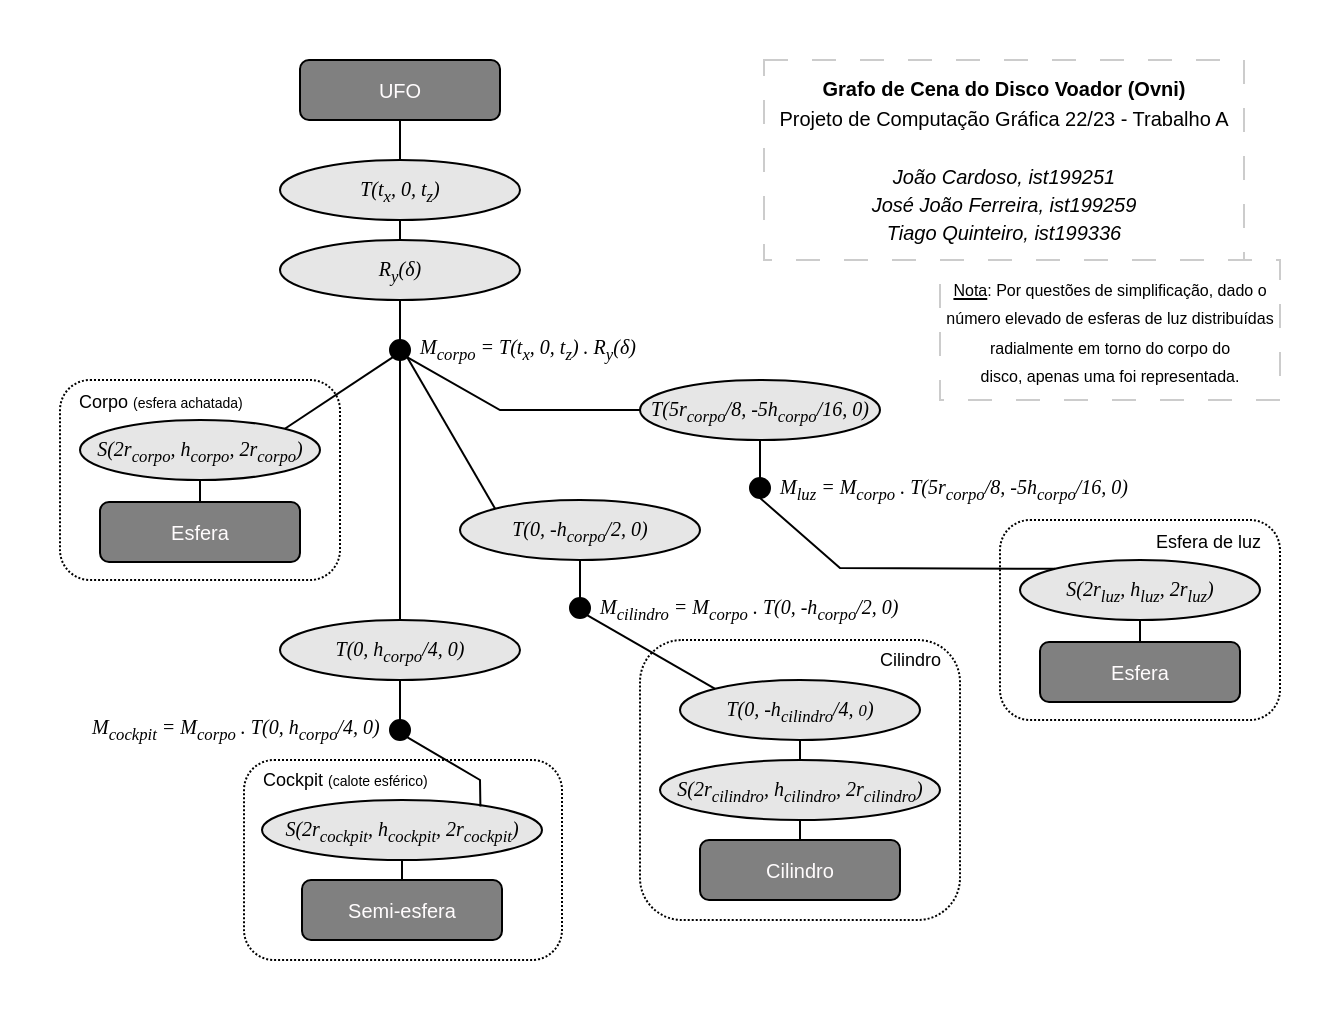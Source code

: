 <mxfile version="21.2.9" type="device">
  <diagram id="C5RBs43oDa-KdzZeNtuy" name="Page-1">
    <mxGraphModel dx="1050" dy="573" grid="1" gridSize="10" guides="1" tooltips="1" connect="1" arrows="1" fold="1" page="1" pageScale="1" pageWidth="827" pageHeight="1169" math="0" shadow="0">
      <root>
        <mxCell id="WIyWlLk6GJQsqaUBKTNV-0" />
        <mxCell id="WIyWlLk6GJQsqaUBKTNV-1" parent="WIyWlLk6GJQsqaUBKTNV-0" />
        <mxCell id="NHXv4hmjW0D5qCGexsZB-18" value="" style="rounded=0;whiteSpace=wrap;html=1;fillColor=default;strokeColor=none;shadow=0;" vertex="1" parent="WIyWlLk6GJQsqaUBKTNV-1">
          <mxGeometry x="10" y="60" width="670" height="510" as="geometry" />
        </mxCell>
        <mxCell id="v4nWJPfUB4EfZm27fNRs-55" value="&lt;font size=&quot;1&quot; style=&quot;text-align: center;&quot; face=&quot;Times New Roman&quot;&gt;&lt;i&gt;M&lt;sub&gt;cockpit&lt;/sub&gt;&lt;/i&gt;&lt;/font&gt;&lt;font style=&quot;text-align: center;&quot; size=&quot;1&quot; face=&quot;Times New Roman&quot;&gt;&lt;i&gt;&amp;nbsp;=&amp;nbsp;&lt;/i&gt;&lt;/font&gt;&lt;i style=&quot;font-family: &amp;quot;Times New Roman&amp;quot;; font-size: x-small; text-align: center;&quot;&gt;M&lt;sub&gt;corpo&lt;/sub&gt;&lt;/i&gt;&lt;i style=&quot;font-family: &amp;quot;Times New Roman&amp;quot;; font-size: x-small; text-align: center;&quot;&gt;&amp;nbsp;.&amp;nbsp;&lt;/i&gt;&lt;i style=&quot;text-align: center; font-family: &amp;quot;Times New Roman&amp;quot;; font-size: x-small;&quot;&gt;T(0,&amp;nbsp;&lt;/i&gt;&lt;i style=&quot;border-color: var(--border-color); text-align: center; font-family: &amp;quot;Times New Roman&amp;quot;; font-size: x-small;&quot;&gt;h&lt;sub style=&quot;border-color: var(--border-color);&quot;&gt;corpo&lt;/sub&gt;&lt;/i&gt;&lt;i style=&quot;border-color: var(--border-color); text-align: center; font-family: &amp;quot;Times New Roman&amp;quot;; font-size: x-small;&quot;&gt;/4&lt;/i&gt;&lt;i style=&quot;text-align: center; font-family: &amp;quot;Times New Roman&amp;quot;; font-size: x-small;&quot;&gt;, 0)&lt;/i&gt;" style="text;whiteSpace=wrap;html=1;fontSize=9;fontFamily=Helvetica;fontColor=#000000;" parent="WIyWlLk6GJQsqaUBKTNV-1" vertex="1">
          <mxGeometry x="54" y="411" width="148" height="30" as="geometry" />
        </mxCell>
        <mxCell id="WIyWlLk6GJQsqaUBKTNV-3" value="&lt;font color=&quot;#fffcfd&quot;&gt;&lt;span style=&quot;font-size: 10px;&quot;&gt;UFO&lt;/span&gt;&lt;/font&gt;" style="rounded=1;whiteSpace=wrap;html=1;fontSize=12;glass=0;strokeWidth=1;shadow=0;fillColor=#808080;" parent="WIyWlLk6GJQsqaUBKTNV-1" vertex="1">
          <mxGeometry x="160" y="90" width="100" height="30" as="geometry" />
        </mxCell>
        <mxCell id="v4nWJPfUB4EfZm27fNRs-0" value="" style="endArrow=none;html=1;rounded=0;entryX=0.5;entryY=1;entryDx=0;entryDy=0;exitX=0.5;exitY=0;exitDx=0;exitDy=0;" parent="WIyWlLk6GJQsqaUBKTNV-1" source="v4nWJPfUB4EfZm27fNRs-3" target="WIyWlLk6GJQsqaUBKTNV-3" edge="1">
          <mxGeometry width="50" height="50" relative="1" as="geometry">
            <mxPoint x="220" y="170" as="sourcePoint" />
            <mxPoint x="280" y="160" as="targetPoint" />
          </mxGeometry>
        </mxCell>
        <mxCell id="v4nWJPfUB4EfZm27fNRs-3" value="&lt;font size=&quot;1&quot; face=&quot;Times New Roman&quot; style=&quot;&quot;&gt;&lt;i style=&quot;&quot;&gt;T(t&lt;sub&gt;x&lt;/sub&gt;, 0, t&lt;sub&gt;z&lt;/sub&gt;)&lt;/i&gt;&lt;/font&gt;" style="ellipse;whiteSpace=wrap;html=1;rounded=1;fillColor=#E6E6E6;" parent="WIyWlLk6GJQsqaUBKTNV-1" vertex="1">
          <mxGeometry x="150" y="140" width="120" height="30" as="geometry" />
        </mxCell>
        <mxCell id="v4nWJPfUB4EfZm27fNRs-4" value="" style="endArrow=none;html=1;rounded=0;fontSize=10;fontColor=#FFFCFD;entryX=0.5;entryY=1;entryDx=0;entryDy=0;" parent="WIyWlLk6GJQsqaUBKTNV-1" edge="1">
          <mxGeometry width="50" height="50" relative="1" as="geometry">
            <mxPoint x="210" y="230" as="sourcePoint" />
            <mxPoint x="210" y="210" as="targetPoint" />
          </mxGeometry>
        </mxCell>
        <mxCell id="v4nWJPfUB4EfZm27fNRs-5" value="" style="endArrow=none;html=1;rounded=0;fontSize=10;fontColor=#FFFCFD;startArrow=none;" parent="WIyWlLk6GJQsqaUBKTNV-1" edge="1">
          <mxGeometry width="50" height="50" relative="1" as="geometry">
            <mxPoint x="210" y="180" as="sourcePoint" />
            <mxPoint x="210" y="180" as="targetPoint" />
          </mxGeometry>
        </mxCell>
        <mxCell id="v4nWJPfUB4EfZm27fNRs-6" value="" style="ellipse;whiteSpace=wrap;html=1;rounded=1;labelBackgroundColor=#E6E6E6;strokeColor=#000000;fontSize=10;fontColor=#FFFCFD;fillColor=#000000;" parent="WIyWlLk6GJQsqaUBKTNV-1" vertex="1">
          <mxGeometry x="205" y="230" width="10" height="10" as="geometry" />
        </mxCell>
        <mxCell id="v4nWJPfUB4EfZm27fNRs-7" value="" style="endArrow=none;html=1;rounded=0;fontSize=10;fontColor=#FFFCFD;entryX=0;entryY=1;entryDx=0;entryDy=0;exitX=1;exitY=0;exitDx=0;exitDy=0;" parent="WIyWlLk6GJQsqaUBKTNV-1" source="v4nWJPfUB4EfZm27fNRs-11" target="v4nWJPfUB4EfZm27fNRs-6" edge="1">
          <mxGeometry width="50" height="50" relative="1" as="geometry">
            <mxPoint x="160" y="260" as="sourcePoint" />
            <mxPoint x="200" y="250" as="targetPoint" />
          </mxGeometry>
        </mxCell>
        <mxCell id="v4nWJPfUB4EfZm27fNRs-8" value="" style="endArrow=none;html=1;rounded=0;fontSize=10;fontColor=#FFFCFD;entryX=0.5;entryY=1;entryDx=0;entryDy=0;" parent="WIyWlLk6GJQsqaUBKTNV-1" target="v4nWJPfUB4EfZm27fNRs-3" edge="1">
          <mxGeometry width="50" height="50" relative="1" as="geometry">
            <mxPoint x="210" y="180" as="sourcePoint" />
            <mxPoint x="230" y="140" as="targetPoint" />
          </mxGeometry>
        </mxCell>
        <mxCell id="v4nWJPfUB4EfZm27fNRs-9" value="&lt;font size=&quot;1&quot; face=&quot;Times New Roman&quot; style=&quot;&quot;&gt;&lt;i style=&quot;&quot;&gt;R&lt;sub&gt;y&lt;/sub&gt;(&lt;/i&gt;&lt;/font&gt;&lt;font size=&quot;1&quot; face=&quot;Times New Roman&quot;&gt;&lt;i&gt;δ)&lt;/i&gt;&lt;/font&gt;" style="ellipse;whiteSpace=wrap;html=1;rounded=1;fillColor=#E6E6E6;" parent="WIyWlLk6GJQsqaUBKTNV-1" vertex="1">
          <mxGeometry x="150" y="180" width="120" height="30" as="geometry" />
        </mxCell>
        <mxCell id="v4nWJPfUB4EfZm27fNRs-10" value="" style="rounded=1;whiteSpace=wrap;html=1;labelBackgroundColor=#E6E6E6;strokeColor=#000000;fontFamily=Times New Roman;fontSize=8;fontColor=#FFFCFD;fillColor=none;dashed=1;dashPattern=1 1;" parent="WIyWlLk6GJQsqaUBKTNV-1" vertex="1">
          <mxGeometry x="40" y="250" width="140" height="100" as="geometry" />
        </mxCell>
        <mxCell id="v4nWJPfUB4EfZm27fNRs-17" style="edgeStyle=orthogonalEdgeStyle;rounded=0;orthogonalLoop=1;jettySize=auto;html=1;exitX=0.5;exitY=1;exitDx=0;exitDy=0;entryX=0.5;entryY=0;entryDx=0;entryDy=0;fontFamily=Times New Roman;fontSize=6;fontColor=#FFFCFD;endArrow=none;endFill=0;" parent="WIyWlLk6GJQsqaUBKTNV-1" source="v4nWJPfUB4EfZm27fNRs-11" target="v4nWJPfUB4EfZm27fNRs-12" edge="1">
          <mxGeometry relative="1" as="geometry" />
        </mxCell>
        <mxCell id="v4nWJPfUB4EfZm27fNRs-11" value="&lt;font size=&quot;1&quot; face=&quot;Times New Roman&quot;&gt;&lt;i&gt;S(2r&lt;sub&gt;corpo&lt;/sub&gt;, h&lt;/i&gt;&lt;/font&gt;&lt;i style=&quot;font-family: &amp;quot;Times New Roman&amp;quot;; font-size: x-small;&quot;&gt;&lt;sub&gt;corpo&lt;/sub&gt;&lt;/i&gt;&lt;font size=&quot;1&quot; face=&quot;Times New Roman&quot;&gt;&lt;i&gt;, 2&lt;/i&gt;&lt;/font&gt;&lt;i style=&quot;font-family: &amp;quot;Times New Roman&amp;quot;; font-size: x-small;&quot;&gt;r&lt;sub&gt;corpo&lt;/sub&gt;&lt;/i&gt;&lt;font size=&quot;1&quot; face=&quot;Times New Roman&quot;&gt;&lt;i&gt;)&lt;/i&gt;&lt;/font&gt;" style="ellipse;whiteSpace=wrap;html=1;rounded=1;fillColor=#E6E6E6;" parent="WIyWlLk6GJQsqaUBKTNV-1" vertex="1">
          <mxGeometry x="50" y="270" width="120" height="30" as="geometry" />
        </mxCell>
        <mxCell id="v4nWJPfUB4EfZm27fNRs-12" value="&lt;font color=&quot;#fffcfd&quot; style=&quot;font-size: 10px;&quot;&gt;Esfera&lt;/font&gt;" style="rounded=1;whiteSpace=wrap;html=1;fontSize=12;glass=0;strokeWidth=1;shadow=0;fillColor=#808080;" parent="WIyWlLk6GJQsqaUBKTNV-1" vertex="1">
          <mxGeometry x="60" y="311" width="100" height="30" as="geometry" />
        </mxCell>
        <mxCell id="v4nWJPfUB4EfZm27fNRs-19" value="&lt;font color=&quot;#000000&quot; style=&quot;line-height: 1.2; font-size: 9px;&quot; face=&quot;Helvetica&quot;&gt;&amp;nbsp; &amp;nbsp;Corpo &lt;/font&gt;&lt;font color=&quot;#000000&quot; style=&quot;line-height: 1.2; font-size: 7px;&quot; face=&quot;Helvetica&quot;&gt;(esfera achatada)&lt;/font&gt;" style="text;html=1;align=left;verticalAlign=middle;whiteSpace=wrap;rounded=0;dashed=1;dashPattern=1 1;labelBackgroundColor=none;fontFamily=Times New Roman;fontSize=6;" parent="WIyWlLk6GJQsqaUBKTNV-1" vertex="1">
          <mxGeometry x="40" y="251" width="120" height="20" as="geometry" />
        </mxCell>
        <mxCell id="v4nWJPfUB4EfZm27fNRs-20" value="&lt;font size=&quot;1&quot; style=&quot;text-align: center;&quot; face=&quot;Times New Roman&quot;&gt;&lt;i&gt;M&lt;sub&gt;corpo&lt;/sub&gt;&lt;/i&gt;&lt;/font&gt;&lt;font style=&quot;text-align: center;&quot; size=&quot;1&quot; face=&quot;Times New Roman&quot;&gt;&lt;i&gt;&amp;nbsp;=&amp;nbsp;&lt;/i&gt;&lt;/font&gt;&lt;i style=&quot;border-color: var(--border-color); font-family: &amp;quot;Times New Roman&amp;quot;; font-size: x-small; text-align: center;&quot;&gt;T(t&lt;sub style=&quot;border-color: var(--border-color);&quot;&gt;x&lt;/sub&gt;, 0, t&lt;sub style=&quot;border-color: var(--border-color);&quot;&gt;z&lt;/sub&gt;) .&amp;nbsp;&lt;/i&gt;&lt;font style=&quot;text-align: center;&quot; size=&quot;1&quot; face=&quot;Times New Roman&quot;&gt;&lt;i&gt;R&lt;sub&gt;y&lt;/sub&gt;(&lt;/i&gt;&lt;/font&gt;&lt;font style=&quot;text-align: center;&quot; size=&quot;1&quot; face=&quot;Times New Roman&quot;&gt;&lt;i&gt;δ)&lt;/i&gt;&lt;/font&gt;" style="text;whiteSpace=wrap;html=1;fontSize=9;fontFamily=Helvetica;fontColor=#000000;" parent="WIyWlLk6GJQsqaUBKTNV-1" vertex="1">
          <mxGeometry x="218" y="221" width="110" height="30" as="geometry" />
        </mxCell>
        <mxCell id="v4nWJPfUB4EfZm27fNRs-22" value="" style="rounded=1;whiteSpace=wrap;html=1;labelBackgroundColor=#E6E6E6;strokeColor=#000000;fontFamily=Times New Roman;fontSize=8;fontColor=#FFFCFD;fillColor=none;dashed=1;dashPattern=1 1;" parent="WIyWlLk6GJQsqaUBKTNV-1" vertex="1">
          <mxGeometry x="132" y="440" width="159" height="100" as="geometry" />
        </mxCell>
        <mxCell id="v4nWJPfUB4EfZm27fNRs-23" style="edgeStyle=orthogonalEdgeStyle;rounded=0;orthogonalLoop=1;jettySize=auto;html=1;exitX=0.5;exitY=1;exitDx=0;exitDy=0;entryX=0.5;entryY=0;entryDx=0;entryDy=0;fontFamily=Times New Roman;fontSize=6;fontColor=#FFFCFD;endArrow=none;endFill=0;" parent="WIyWlLk6GJQsqaUBKTNV-1" source="v4nWJPfUB4EfZm27fNRs-24" target="v4nWJPfUB4EfZm27fNRs-25" edge="1">
          <mxGeometry relative="1" as="geometry" />
        </mxCell>
        <mxCell id="v4nWJPfUB4EfZm27fNRs-24" value="&lt;font face=&quot;Times New Roman&quot;&gt;&lt;i style=&quot;&quot;&gt;&lt;font size=&quot;1&quot;&gt;S(2r&lt;/font&gt;&lt;sub style=&quot;&quot;&gt;&lt;font style=&quot;font-size: 8.333px;&quot;&gt;cockpit&lt;/font&gt;&lt;/sub&gt;&lt;font size=&quot;1&quot;&gt;, h&lt;/font&gt;&lt;/i&gt;&lt;/font&gt;&lt;i style=&quot;font-family: &amp;quot;Times New Roman&amp;quot;;&quot;&gt;&lt;sub&gt;&lt;font style=&quot;font-size: 8.333px;&quot;&gt;cockpit&lt;/font&gt;&lt;/sub&gt;&lt;/i&gt;&lt;font face=&quot;Times New Roman&quot;&gt;&lt;i style=&quot;&quot;&gt;&lt;font size=&quot;1&quot;&gt;, 2r&lt;/font&gt;&lt;/i&gt;&lt;/font&gt;&lt;i style=&quot;font-family: &amp;quot;Times New Roman&amp;quot;;&quot;&gt;&lt;sub&gt;&lt;font style=&quot;font-size: 8.333px;&quot;&gt;cockpit&lt;/font&gt;&lt;/sub&gt;&lt;/i&gt;&lt;font face=&quot;Times New Roman&quot;&gt;&lt;i style=&quot;&quot;&gt;&lt;font size=&quot;1&quot;&gt;)&lt;/font&gt;&lt;/i&gt;&lt;/font&gt;" style="ellipse;whiteSpace=wrap;html=1;rounded=1;fillColor=#E6E6E6;" parent="WIyWlLk6GJQsqaUBKTNV-1" vertex="1">
          <mxGeometry x="141" y="460" width="140" height="30" as="geometry" />
        </mxCell>
        <mxCell id="v4nWJPfUB4EfZm27fNRs-25" value="&lt;font color=&quot;#fffcfd&quot; style=&quot;font-size: 10px;&quot;&gt;Semi-esfera&lt;/font&gt;" style="rounded=1;whiteSpace=wrap;html=1;fontSize=12;glass=0;strokeWidth=1;shadow=0;fillColor=#808080;" parent="WIyWlLk6GJQsqaUBKTNV-1" vertex="1">
          <mxGeometry x="161" y="500" width="100" height="30" as="geometry" />
        </mxCell>
        <mxCell id="v4nWJPfUB4EfZm27fNRs-27" value="&lt;i style=&quot;font-family: &amp;quot;Times New Roman&amp;quot;; font-size: x-small;&quot;&gt;T(0, &lt;/i&gt;&lt;i style=&quot;font-family: &amp;quot;Times New Roman&amp;quot;; font-size: x-small;&quot;&gt;h&lt;sub&gt;corpo&lt;/sub&gt;&lt;/i&gt;&lt;i style=&quot;font-family: &amp;quot;Times New Roman&amp;quot;; font-size: x-small;&quot;&gt;/4, 0)&lt;/i&gt;" style="ellipse;whiteSpace=wrap;html=1;rounded=1;fillColor=#E6E6E6;" parent="WIyWlLk6GJQsqaUBKTNV-1" vertex="1">
          <mxGeometry x="150" y="370" width="120" height="30" as="geometry" />
        </mxCell>
        <mxCell id="v4nWJPfUB4EfZm27fNRs-28" value="" style="endArrow=none;html=1;rounded=0;fontFamily=Helvetica;fontSize=10;fontColor=#000000;entryX=0.5;entryY=1;entryDx=0;entryDy=0;" parent="WIyWlLk6GJQsqaUBKTNV-1" source="v4nWJPfUB4EfZm27fNRs-27" target="v4nWJPfUB4EfZm27fNRs-6" edge="1">
          <mxGeometry width="50" height="50" relative="1" as="geometry">
            <mxPoint x="230" y="360" as="sourcePoint" />
            <mxPoint x="220" y="280" as="targetPoint" />
          </mxGeometry>
        </mxCell>
        <mxCell id="v4nWJPfUB4EfZm27fNRs-31" value="" style="endArrow=none;html=1;rounded=0;fontSize=10;fontColor=#FFFCFD;entryX=0.5;entryY=1;entryDx=0;entryDy=0;" parent="WIyWlLk6GJQsqaUBKTNV-1" target="v4nWJPfUB4EfZm27fNRs-27" edge="1">
          <mxGeometry width="50" height="50" relative="1" as="geometry">
            <mxPoint x="210" y="420" as="sourcePoint" />
            <mxPoint x="210" y="400" as="targetPoint" />
          </mxGeometry>
        </mxCell>
        <mxCell id="v4nWJPfUB4EfZm27fNRs-32" value="" style="ellipse;whiteSpace=wrap;html=1;rounded=1;labelBackgroundColor=#E6E6E6;strokeColor=#000000;fontSize=10;fontColor=#FFFCFD;fillColor=#000000;" parent="WIyWlLk6GJQsqaUBKTNV-1" vertex="1">
          <mxGeometry x="205" y="420" width="10" height="10" as="geometry" />
        </mxCell>
        <mxCell id="v4nWJPfUB4EfZm27fNRs-34" value="" style="endArrow=none;html=1;rounded=0;fontFamily=Helvetica;fontSize=10;fontColor=#000000;entryX=1;entryY=1;entryDx=0;entryDy=0;exitX=0.78;exitY=0.109;exitDx=0;exitDy=0;exitPerimeter=0;" parent="WIyWlLk6GJQsqaUBKTNV-1" source="v4nWJPfUB4EfZm27fNRs-24" target="v4nWJPfUB4EfZm27fNRs-32" edge="1">
          <mxGeometry width="50" height="50" relative="1" as="geometry">
            <mxPoint x="230" y="462" as="sourcePoint" />
            <mxPoint x="280" y="500" as="targetPoint" />
            <Array as="points">
              <mxPoint x="250" y="450" />
            </Array>
          </mxGeometry>
        </mxCell>
        <mxCell id="v4nWJPfUB4EfZm27fNRs-35" value="&lt;font style=&quot;font-size: 10px;&quot;&gt;&lt;i style=&quot;font-family: &amp;quot;Times New Roman&amp;quot;;&quot;&gt;T(0, -h&lt;/i&gt;&lt;i style=&quot;font-family: &amp;quot;Times New Roman&amp;quot;;&quot;&gt;&lt;sub&gt;corpo&lt;/sub&gt;&lt;/i&gt;&lt;i style=&quot;font-family: &amp;quot;Times New Roman&amp;quot;;&quot;&gt;/2, 0)&lt;/i&gt;&lt;/font&gt;" style="ellipse;whiteSpace=wrap;html=1;rounded=1;fillColor=#E6E6E6;" parent="WIyWlLk6GJQsqaUBKTNV-1" vertex="1">
          <mxGeometry x="240" y="310" width="120" height="30" as="geometry" />
        </mxCell>
        <mxCell id="v4nWJPfUB4EfZm27fNRs-36" value="" style="endArrow=none;html=1;rounded=0;fontFamily=Helvetica;fontSize=8.333;fontColor=#000000;entryX=1;entryY=1;entryDx=0;entryDy=0;exitX=0;exitY=0;exitDx=0;exitDy=0;" parent="WIyWlLk6GJQsqaUBKTNV-1" source="v4nWJPfUB4EfZm27fNRs-35" target="v4nWJPfUB4EfZm27fNRs-6" edge="1">
          <mxGeometry width="50" height="50" relative="1" as="geometry">
            <mxPoint x="220" y="350" as="sourcePoint" />
            <mxPoint x="270" y="300" as="targetPoint" />
          </mxGeometry>
        </mxCell>
        <mxCell id="v4nWJPfUB4EfZm27fNRs-37" value="" style="endArrow=none;html=1;rounded=0;fontFamily=Helvetica;fontSize=8.333;fontColor=#000000;exitX=0.5;exitY=1;exitDx=0;exitDy=0;entryX=0.5;entryY=0;entryDx=0;entryDy=0;" parent="WIyWlLk6GJQsqaUBKTNV-1" source="v4nWJPfUB4EfZm27fNRs-35" target="v4nWJPfUB4EfZm27fNRs-38" edge="1">
          <mxGeometry width="50" height="50" relative="1" as="geometry">
            <mxPoint x="250" y="359" as="sourcePoint" />
            <mxPoint x="260" y="389" as="targetPoint" />
          </mxGeometry>
        </mxCell>
        <mxCell id="v4nWJPfUB4EfZm27fNRs-38" value="" style="ellipse;whiteSpace=wrap;html=1;rounded=1;labelBackgroundColor=#E6E6E6;strokeColor=#000000;fontSize=10;fontColor=#FFFCFD;fillColor=#000000;" parent="WIyWlLk6GJQsqaUBKTNV-1" vertex="1">
          <mxGeometry x="295" y="359" width="10" height="10" as="geometry" />
        </mxCell>
        <mxCell id="v4nWJPfUB4EfZm27fNRs-39" value="" style="endArrow=none;html=1;rounded=0;fontFamily=Helvetica;fontSize=8.333;fontColor=#000000;exitX=1;exitY=1;exitDx=0;exitDy=0;entryX=0;entryY=0;entryDx=0;entryDy=0;" parent="WIyWlLk6GJQsqaUBKTNV-1" source="v4nWJPfUB4EfZm27fNRs-38" target="IKCTPIxUSSBsLg2Q_fOp-2" edge="1">
          <mxGeometry width="50" height="50" relative="1" as="geometry">
            <mxPoint x="270" y="379" as="sourcePoint" />
            <mxPoint x="260" y="419" as="targetPoint" />
          </mxGeometry>
        </mxCell>
        <mxCell id="v4nWJPfUB4EfZm27fNRs-50" value="" style="rounded=1;whiteSpace=wrap;html=1;labelBackgroundColor=#E6E6E6;strokeColor=#000000;fontFamily=Times New Roman;fontSize=8;fontColor=#FFFCFD;fillColor=none;dashed=1;dashPattern=1 1;" parent="WIyWlLk6GJQsqaUBKTNV-1" vertex="1">
          <mxGeometry x="330" y="380" width="160" height="140" as="geometry" />
        </mxCell>
        <mxCell id="v4nWJPfUB4EfZm27fNRs-51" style="edgeStyle=orthogonalEdgeStyle;rounded=0;orthogonalLoop=1;jettySize=auto;html=1;exitX=0.5;exitY=1;exitDx=0;exitDy=0;entryX=0.5;entryY=0;entryDx=0;entryDy=0;fontFamily=Times New Roman;fontSize=6;fontColor=#FFFCFD;endArrow=none;endFill=0;" parent="WIyWlLk6GJQsqaUBKTNV-1" source="v4nWJPfUB4EfZm27fNRs-52" target="v4nWJPfUB4EfZm27fNRs-53" edge="1">
          <mxGeometry relative="1" as="geometry" />
        </mxCell>
        <mxCell id="v4nWJPfUB4EfZm27fNRs-52" value="&lt;font face=&quot;Times New Roman&quot;&gt;&lt;i&gt;&lt;font size=&quot;1&quot;&gt;S(2r&lt;/font&gt;&lt;sub&gt;&lt;font style=&quot;font-size: 8.333px;&quot;&gt;cilindro&lt;/font&gt;&lt;/sub&gt;&lt;font size=&quot;1&quot;&gt;, h&lt;/font&gt;&lt;/i&gt;&lt;/font&gt;&lt;i style=&quot;font-family: &amp;quot;Times New Roman&amp;quot;;&quot;&gt;&lt;sub&gt;&lt;font style=&quot;font-size: 8.333px;&quot;&gt;cilindro&lt;/font&gt;&lt;/sub&gt;&lt;/i&gt;&lt;font face=&quot;Times New Roman&quot;&gt;&lt;i&gt;&lt;font size=&quot;1&quot;&gt;, 2r&lt;/font&gt;&lt;/i&gt;&lt;/font&gt;&lt;i style=&quot;font-family: &amp;quot;Times New Roman&amp;quot;;&quot;&gt;&lt;sub&gt;&lt;font style=&quot;font-size: 8.333px;&quot;&gt;cilindro&lt;/font&gt;&lt;/sub&gt;&lt;/i&gt;&lt;font face=&quot;Times New Roman&quot;&gt;&lt;i&gt;&lt;font size=&quot;1&quot;&gt;)&lt;/font&gt;&lt;/i&gt;&lt;/font&gt;" style="ellipse;whiteSpace=wrap;html=1;rounded=1;fillColor=#E6E6E6;" parent="WIyWlLk6GJQsqaUBKTNV-1" vertex="1">
          <mxGeometry x="340" y="440" width="140" height="30" as="geometry" />
        </mxCell>
        <mxCell id="v4nWJPfUB4EfZm27fNRs-53" value="&lt;font color=&quot;#fffcfd&quot; style=&quot;font-size: 10px;&quot;&gt;Cilindro&lt;/font&gt;" style="rounded=1;whiteSpace=wrap;html=1;fontSize=12;glass=0;strokeWidth=1;shadow=0;fillColor=#808080;" parent="WIyWlLk6GJQsqaUBKTNV-1" vertex="1">
          <mxGeometry x="360" y="480" width="100" height="30" as="geometry" />
        </mxCell>
        <mxCell id="v4nWJPfUB4EfZm27fNRs-54" value="&lt;span style=&quot;font-family: Helvetica; font-size: 9px;&quot;&gt;Cilindro&amp;nbsp; &amp;nbsp;&lt;/span&gt;" style="text;html=1;align=right;verticalAlign=middle;whiteSpace=wrap;rounded=0;dashed=1;dashPattern=1 1;labelBackgroundColor=none;fontFamily=Times New Roman;fontSize=6;" parent="WIyWlLk6GJQsqaUBKTNV-1" vertex="1">
          <mxGeometry x="350" y="380" width="140" height="20" as="geometry" />
        </mxCell>
        <mxCell id="v4nWJPfUB4EfZm27fNRs-57" value="&lt;font size=&quot;1&quot; style=&quot;text-align: center;&quot; face=&quot;Times New Roman&quot;&gt;&lt;i&gt;M&lt;sub&gt;cilindro&lt;/sub&gt;&lt;/i&gt;&lt;/font&gt;&lt;font style=&quot;text-align: center;&quot; size=&quot;1&quot; face=&quot;Times New Roman&quot;&gt;&lt;i&gt;&amp;nbsp;=&amp;nbsp;&lt;/i&gt;&lt;/font&gt;&lt;i style=&quot;font-family: &amp;quot;Times New Roman&amp;quot;; font-size: x-small; text-align: center;&quot;&gt;M&lt;sub&gt;corpo&lt;/sub&gt;&lt;/i&gt;&lt;i style=&quot;font-family: &amp;quot;Times New Roman&amp;quot;; font-size: x-small; text-align: center;&quot;&gt;&amp;nbsp;.&lt;/i&gt;&lt;i style=&quot;font-family: &amp;quot;Times New Roman&amp;quot;; font-size: x-small; text-align: center;&quot;&gt;&amp;nbsp;&lt;/i&gt;&lt;i style=&quot;border-color: var(--border-color); font-size: 10px; text-align: center; font-family: &amp;quot;Times New Roman&amp;quot;;&quot;&gt;T(0,&amp;nbsp;&lt;/i&gt;&lt;i style=&quot;border-color: var(--border-color); font-size: 10px; text-align: center; font-family: &amp;quot;Times New Roman&amp;quot;;&quot;&gt;&lt;i style=&quot;border-color: var(--border-color);&quot;&gt;-h&lt;/i&gt;&lt;i style=&quot;border-color: var(--border-color);&quot;&gt;&lt;sub style=&quot;border-color: var(--border-color);&quot;&gt;corpo&lt;/sub&gt;&lt;/i&gt;&lt;i style=&quot;border-color: var(--border-color);&quot;&gt;/2&lt;/i&gt;, 0)&lt;/i&gt;" style="text;whiteSpace=wrap;html=1;fontSize=9;fontFamily=Helvetica;fontColor=#000000;" parent="WIyWlLk6GJQsqaUBKTNV-1" vertex="1">
          <mxGeometry x="308" y="351" width="152" height="30" as="geometry" />
        </mxCell>
        <mxCell id="IKCTPIxUSSBsLg2Q_fOp-0" style="edgeStyle=orthogonalEdgeStyle;rounded=0;orthogonalLoop=1;jettySize=auto;html=1;exitX=0.5;exitY=1;exitDx=0;exitDy=0;" parent="WIyWlLk6GJQsqaUBKTNV-1" source="v4nWJPfUB4EfZm27fNRs-22" target="v4nWJPfUB4EfZm27fNRs-22" edge="1">
          <mxGeometry relative="1" as="geometry" />
        </mxCell>
        <mxCell id="IKCTPIxUSSBsLg2Q_fOp-2" value="&lt;font face=&quot;Times New Roman&quot;&gt;&lt;i&gt;&lt;font size=&quot;1&quot;&gt;T(0&lt;/font&gt;&lt;font size=&quot;1&quot;&gt;, -h&lt;/font&gt;&lt;/i&gt;&lt;/font&gt;&lt;i style=&quot;font-family: &amp;quot;Times New Roman&amp;quot;;&quot;&gt;&lt;sub&gt;&lt;font style=&quot;font-size: 8.333px;&quot;&gt;cilindro&lt;/font&gt;&lt;/sub&gt;&lt;/i&gt;&lt;font face=&quot;Times New Roman&quot;&gt;&lt;i&gt;&lt;font size=&quot;1&quot;&gt;/4,&amp;nbsp;&lt;/font&gt;&lt;span style=&quot;font-size: 8.333px;&quot;&gt;0&lt;/span&gt;&lt;/i&gt;&lt;/font&gt;&lt;font face=&quot;Times New Roman&quot;&gt;&lt;i&gt;&lt;font size=&quot;1&quot;&gt;)&lt;/font&gt;&lt;/i&gt;&lt;/font&gt;" style="ellipse;whiteSpace=wrap;html=1;rounded=1;fillColor=#E6E6E6;" parent="WIyWlLk6GJQsqaUBKTNV-1" vertex="1">
          <mxGeometry x="350" y="400" width="120" height="30" as="geometry" />
        </mxCell>
        <mxCell id="IKCTPIxUSSBsLg2Q_fOp-3" value="" style="endArrow=none;html=1;rounded=0;entryX=0.5;entryY=1;entryDx=0;entryDy=0;exitX=0.5;exitY=0;exitDx=0;exitDy=0;" parent="WIyWlLk6GJQsqaUBKTNV-1" source="v4nWJPfUB4EfZm27fNRs-52" target="IKCTPIxUSSBsLg2Q_fOp-2" edge="1">
          <mxGeometry width="50" height="50" relative="1" as="geometry">
            <mxPoint x="340" y="470" as="sourcePoint" />
            <mxPoint x="390" y="420" as="targetPoint" />
          </mxGeometry>
        </mxCell>
        <mxCell id="IKCTPIxUSSBsLg2Q_fOp-6" value="&lt;font color=&quot;#000000&quot; style=&quot;line-height: 1.2; font-size: 9px;&quot; face=&quot;Helvetica&quot;&gt;&amp;nbsp; &amp;nbsp;Cockpit&amp;nbsp;&lt;/font&gt;&lt;font color=&quot;#000000&quot; style=&quot;line-height: 1.2; font-size: 7px;&quot; face=&quot;Helvetica&quot;&gt;(calote esférico)&lt;/font&gt;" style="text;html=1;align=left;verticalAlign=middle;whiteSpace=wrap;rounded=0;dashed=1;dashPattern=1 1;labelBackgroundColor=none;fontFamily=Times New Roman;fontSize=6;" parent="WIyWlLk6GJQsqaUBKTNV-1" vertex="1">
          <mxGeometry x="132" y="440" width="120" height="20" as="geometry" />
        </mxCell>
        <mxCell id="NHXv4hmjW0D5qCGexsZB-7" value="" style="rounded=1;whiteSpace=wrap;html=1;labelBackgroundColor=#E6E6E6;strokeColor=#000000;fontFamily=Times New Roman;fontSize=8;fontColor=#FFFCFD;fillColor=none;dashed=1;dashPattern=1 1;" vertex="1" parent="WIyWlLk6GJQsqaUBKTNV-1">
          <mxGeometry x="510" y="320" width="140" height="100" as="geometry" />
        </mxCell>
        <mxCell id="NHXv4hmjW0D5qCGexsZB-8" style="edgeStyle=orthogonalEdgeStyle;rounded=0;orthogonalLoop=1;jettySize=auto;html=1;exitX=0.5;exitY=1;exitDx=0;exitDy=0;entryX=0.5;entryY=0;entryDx=0;entryDy=0;fontFamily=Times New Roman;fontSize=6;fontColor=#FFFCFD;endArrow=none;endFill=0;" edge="1" parent="WIyWlLk6GJQsqaUBKTNV-1" source="NHXv4hmjW0D5qCGexsZB-9" target="NHXv4hmjW0D5qCGexsZB-10">
          <mxGeometry relative="1" as="geometry" />
        </mxCell>
        <mxCell id="NHXv4hmjW0D5qCGexsZB-9" value="&lt;font size=&quot;1&quot; face=&quot;Times New Roman&quot;&gt;&lt;i&gt;S(2r&lt;sub&gt;luz&lt;/sub&gt;, h&lt;/i&gt;&lt;/font&gt;&lt;i style=&quot;font-family: &amp;quot;Times New Roman&amp;quot;; font-size: x-small;&quot;&gt;&lt;sub&gt;luz&lt;/sub&gt;&lt;/i&gt;&lt;font size=&quot;1&quot; face=&quot;Times New Roman&quot;&gt;&lt;i&gt;, 2&lt;/i&gt;&lt;/font&gt;&lt;i style=&quot;font-family: &amp;quot;Times New Roman&amp;quot;; font-size: x-small;&quot;&gt;r&lt;sub&gt;luz&lt;/sub&gt;&lt;/i&gt;&lt;font size=&quot;1&quot; face=&quot;Times New Roman&quot;&gt;&lt;i&gt;)&lt;/i&gt;&lt;/font&gt;" style="ellipse;whiteSpace=wrap;html=1;rounded=1;fillColor=#E6E6E6;" vertex="1" parent="WIyWlLk6GJQsqaUBKTNV-1">
          <mxGeometry x="520" y="340" width="120" height="30" as="geometry" />
        </mxCell>
        <mxCell id="NHXv4hmjW0D5qCGexsZB-10" value="&lt;font color=&quot;#fffcfd&quot; style=&quot;font-size: 10px;&quot;&gt;Esfera&lt;/font&gt;" style="rounded=1;whiteSpace=wrap;html=1;fontSize=12;glass=0;strokeWidth=1;shadow=0;fillColor=#808080;" vertex="1" parent="WIyWlLk6GJQsqaUBKTNV-1">
          <mxGeometry x="530" y="381" width="100" height="30" as="geometry" />
        </mxCell>
        <mxCell id="NHXv4hmjW0D5qCGexsZB-11" value="&lt;font color=&quot;#000000&quot; style=&quot;line-height: 1.2; font-size: 9px;&quot; face=&quot;Helvetica&quot;&gt;Esfera de luz&amp;nbsp; &amp;nbsp;&lt;/font&gt;" style="text;html=1;align=right;verticalAlign=middle;whiteSpace=wrap;rounded=0;dashed=1;dashPattern=1 1;labelBackgroundColor=none;fontFamily=Times New Roman;fontSize=6;" vertex="1" parent="WIyWlLk6GJQsqaUBKTNV-1">
          <mxGeometry x="510" y="321" width="140" height="20" as="geometry" />
        </mxCell>
        <mxCell id="NHXv4hmjW0D5qCGexsZB-12" value="&lt;font style=&quot;font-size: 10px;&quot;&gt;&lt;i style=&quot;font-family: &amp;quot;Times New Roman&amp;quot;;&quot;&gt;T(5&lt;/i&gt;&lt;i style=&quot;border-color: var(--border-color); font-family: &amp;quot;Times New Roman&amp;quot;; font-size: x-small;&quot;&gt;r&lt;sub style=&quot;border-color: var(--border-color);&quot;&gt;corpo&lt;/sub&gt;&lt;/i&gt;&lt;i style=&quot;font-family: &amp;quot;Times New Roman&amp;quot;;&quot;&gt;/8, -5h&lt;/i&gt;&lt;i style=&quot;font-family: &amp;quot;Times New Roman&amp;quot;;&quot;&gt;&lt;sub&gt;corpo&lt;/sub&gt;&lt;/i&gt;&lt;i style=&quot;font-family: &amp;quot;Times New Roman&amp;quot;;&quot;&gt;/16, 0)&lt;/i&gt;&lt;/font&gt;" style="ellipse;whiteSpace=wrap;html=1;rounded=1;fillColor=#E6E6E6;" vertex="1" parent="WIyWlLk6GJQsqaUBKTNV-1">
          <mxGeometry x="330" y="250" width="120" height="30" as="geometry" />
        </mxCell>
        <mxCell id="NHXv4hmjW0D5qCGexsZB-13" value="" style="endArrow=none;html=1;rounded=0;fontFamily=Helvetica;fontSize=8.333;fontColor=#000000;exitX=0.5;exitY=1;exitDx=0;exitDy=0;entryX=0.5;entryY=0;entryDx=0;entryDy=0;" edge="1" parent="WIyWlLk6GJQsqaUBKTNV-1" source="NHXv4hmjW0D5qCGexsZB-12" target="NHXv4hmjW0D5qCGexsZB-14">
          <mxGeometry width="50" height="50" relative="1" as="geometry">
            <mxPoint x="340" y="299" as="sourcePoint" />
            <mxPoint x="350" y="329" as="targetPoint" />
          </mxGeometry>
        </mxCell>
        <mxCell id="NHXv4hmjW0D5qCGexsZB-14" value="" style="ellipse;whiteSpace=wrap;html=1;rounded=1;labelBackgroundColor=#E6E6E6;strokeColor=#000000;fontSize=10;fontColor=#FFFCFD;fillColor=#000000;" vertex="1" parent="WIyWlLk6GJQsqaUBKTNV-1">
          <mxGeometry x="385" y="299" width="10" height="10" as="geometry" />
        </mxCell>
        <mxCell id="NHXv4hmjW0D5qCGexsZB-15" value="&lt;font size=&quot;1&quot; style=&quot;text-align: center;&quot; face=&quot;Times New Roman&quot;&gt;&lt;i&gt;M&lt;sub&gt;luz&lt;/sub&gt;&lt;/i&gt;&lt;/font&gt;&lt;font style=&quot;text-align: center;&quot; size=&quot;1&quot; face=&quot;Times New Roman&quot;&gt;&lt;i&gt;&amp;nbsp;=&amp;nbsp;&lt;/i&gt;&lt;/font&gt;&lt;i style=&quot;font-family: &amp;quot;Times New Roman&amp;quot;; font-size: x-small; text-align: center;&quot;&gt;M&lt;sub&gt;corpo&lt;/sub&gt;&lt;/i&gt;&lt;i style=&quot;font-family: &amp;quot;Times New Roman&amp;quot;; font-size: x-small; text-align: center;&quot;&gt;&amp;nbsp;.&lt;/i&gt;&lt;i style=&quot;font-family: &amp;quot;Times New Roman&amp;quot;; font-size: x-small; text-align: center;&quot;&gt;&amp;nbsp;&lt;/i&gt;&lt;i style=&quot;border-color: var(--border-color); font-size: 10px; text-align: center; font-family: &amp;quot;Times New Roman&amp;quot;;&quot;&gt;T(5&lt;/i&gt;&lt;i style=&quot;border-color: var(--border-color); font-size: x-small; text-align: center; font-family: &amp;quot;Times New Roman&amp;quot;;&quot;&gt;r&lt;sub style=&quot;border-color: var(--border-color);&quot;&gt;corpo&lt;/sub&gt;&lt;/i&gt;&lt;i style=&quot;border-color: var(--border-color); font-size: 10px; text-align: center; font-family: &amp;quot;Times New Roman&amp;quot;;&quot;&gt;/8, -5h&lt;/i&gt;&lt;i style=&quot;border-color: var(--border-color); font-size: 10px; text-align: center; font-family: &amp;quot;Times New Roman&amp;quot;;&quot;&gt;&lt;sub style=&quot;border-color: var(--border-color);&quot;&gt;corpo&lt;/sub&gt;&lt;/i&gt;&lt;i style=&quot;border-color: var(--border-color); font-size: 10px; text-align: center; font-family: &amp;quot;Times New Roman&amp;quot;;&quot;&gt;/16, 0)&lt;/i&gt;" style="text;whiteSpace=wrap;html=1;fontSize=9;fontFamily=Helvetica;fontColor=#000000;" vertex="1" parent="WIyWlLk6GJQsqaUBKTNV-1">
          <mxGeometry x="398" y="291" width="182" height="30" as="geometry" />
        </mxCell>
        <mxCell id="NHXv4hmjW0D5qCGexsZB-16" value="" style="endArrow=none;html=1;rounded=0;entryX=0.5;entryY=1;entryDx=0;entryDy=0;exitX=0;exitY=0;exitDx=0;exitDy=0;" edge="1" parent="WIyWlLk6GJQsqaUBKTNV-1" source="NHXv4hmjW0D5qCGexsZB-9" target="NHXv4hmjW0D5qCGexsZB-14">
          <mxGeometry width="50" height="50" relative="1" as="geometry">
            <mxPoint x="360" y="270" as="sourcePoint" />
            <mxPoint x="410" y="220" as="targetPoint" />
            <Array as="points">
              <mxPoint x="430" y="344" />
            </Array>
          </mxGeometry>
        </mxCell>
        <mxCell id="NHXv4hmjW0D5qCGexsZB-17" value="" style="endArrow=none;html=1;rounded=0;entryX=0;entryY=0.5;entryDx=0;entryDy=0;exitX=1;exitY=1;exitDx=0;exitDy=0;" edge="1" parent="WIyWlLk6GJQsqaUBKTNV-1" source="v4nWJPfUB4EfZm27fNRs-6" target="NHXv4hmjW0D5qCGexsZB-12">
          <mxGeometry width="50" height="50" relative="1" as="geometry">
            <mxPoint x="240" y="265" as="sourcePoint" />
            <mxPoint x="260" y="290" as="targetPoint" />
            <Array as="points">
              <mxPoint x="260" y="265" />
            </Array>
          </mxGeometry>
        </mxCell>
        <mxCell id="NHXv4hmjW0D5qCGexsZB-19" value="&lt;font style=&quot;font-size: 10px;&quot;&gt;&lt;b&gt;Grafo de Cena do Disco Voador (Ovni)&lt;/b&gt;&lt;br&gt;Projeto de Computação Gráfica 22/23 - Trabalho A&lt;br&gt;&lt;br&gt;&lt;i&gt;João Cardoso, ist199251&lt;br&gt;José João Ferreira, ist199259&lt;br&gt;Tiago Quinteiro, ist199336&lt;br&gt;&lt;/i&gt;&lt;/font&gt;" style="text;html=1;strokeColor=#CCCCCC;fillColor=none;align=center;verticalAlign=middle;whiteSpace=wrap;rounded=0;dashed=1;dashPattern=12 12;" vertex="1" parent="WIyWlLk6GJQsqaUBKTNV-1">
          <mxGeometry x="392" y="90" width="240" height="100" as="geometry" />
        </mxCell>
        <mxCell id="NHXv4hmjW0D5qCGexsZB-21" value="&lt;font style=&quot;font-size: 8px;&quot;&gt;&lt;u&gt;Nota&lt;/u&gt;: Por questões de simplificação, dado o número elevado de esferas de luz distribuídas radialmente em torno do corpo do disco,&amp;nbsp;apenas uma foi representada.&lt;br&gt;&lt;/font&gt;" style="text;html=1;strokeColor=#CCCCCC;fillColor=none;align=center;verticalAlign=middle;whiteSpace=wrap;rounded=0;dashed=1;dashPattern=12 12;" vertex="1" parent="WIyWlLk6GJQsqaUBKTNV-1">
          <mxGeometry x="480" y="190" width="170" height="70" as="geometry" />
        </mxCell>
      </root>
    </mxGraphModel>
  </diagram>
</mxfile>
